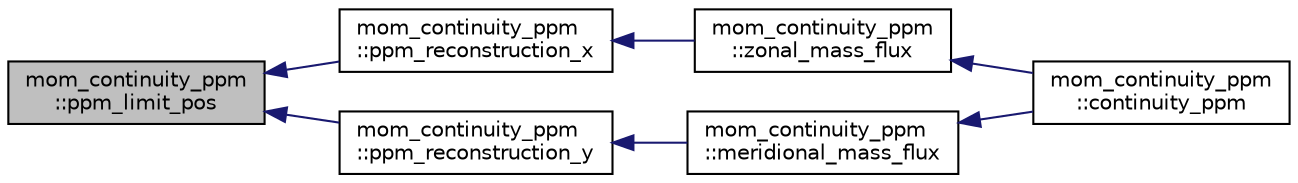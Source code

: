 digraph "mom_continuity_ppm::ppm_limit_pos"
{
 // INTERACTIVE_SVG=YES
  edge [fontname="Helvetica",fontsize="10",labelfontname="Helvetica",labelfontsize="10"];
  node [fontname="Helvetica",fontsize="10",shape=record];
  rankdir="LR";
  Node61 [label="mom_continuity_ppm\l::ppm_limit_pos",height=0.2,width=0.4,color="black", fillcolor="grey75", style="filled", fontcolor="black"];
  Node61 -> Node62 [dir="back",color="midnightblue",fontsize="10",style="solid",fontname="Helvetica"];
  Node62 [label="mom_continuity_ppm\l::ppm_reconstruction_x",height=0.2,width=0.4,color="black", fillcolor="white", style="filled",URL="$namespacemom__continuity__ppm.html#ad3b20d431c759531e827f1d426786884",tooltip="Calculates left/right edge values for PPM reconstruction. "];
  Node62 -> Node63 [dir="back",color="midnightblue",fontsize="10",style="solid",fontname="Helvetica"];
  Node63 [label="mom_continuity_ppm\l::zonal_mass_flux",height=0.2,width=0.4,color="black", fillcolor="white", style="filled",URL="$namespacemom__continuity__ppm.html#aaee3d916bed27d4884d9473218c20fc9",tooltip="Calculates the mass or volume fluxes through the zonal faces, and other related quantities. "];
  Node63 -> Node64 [dir="back",color="midnightblue",fontsize="10",style="solid",fontname="Helvetica"];
  Node64 [label="mom_continuity_ppm\l::continuity_ppm",height=0.2,width=0.4,color="black", fillcolor="white", style="filled",URL="$namespacemom__continuity__ppm.html#a59586aae1668f03f3a78d58f5712cc0f",tooltip="Time steps the layer thicknesses, using a monotonically limit, directionally split PPM scheme..."];
  Node61 -> Node65 [dir="back",color="midnightblue",fontsize="10",style="solid",fontname="Helvetica"];
  Node65 [label="mom_continuity_ppm\l::ppm_reconstruction_y",height=0.2,width=0.4,color="black", fillcolor="white", style="filled",URL="$namespacemom__continuity__ppm.html#ab3bd46a3a28be2c37952c84c3568ca09",tooltip="Calculates left/right edge values for PPM reconstruction. "];
  Node65 -> Node66 [dir="back",color="midnightblue",fontsize="10",style="solid",fontname="Helvetica"];
  Node66 [label="mom_continuity_ppm\l::meridional_mass_flux",height=0.2,width=0.4,color="black", fillcolor="white", style="filled",URL="$namespacemom__continuity__ppm.html#ae326b8319da257f423f73a32a984b641",tooltip="Calculates the mass or volume fluxes through the meridional faces, and other related quantities..."];
  Node66 -> Node64 [dir="back",color="midnightblue",fontsize="10",style="solid",fontname="Helvetica"];
}
